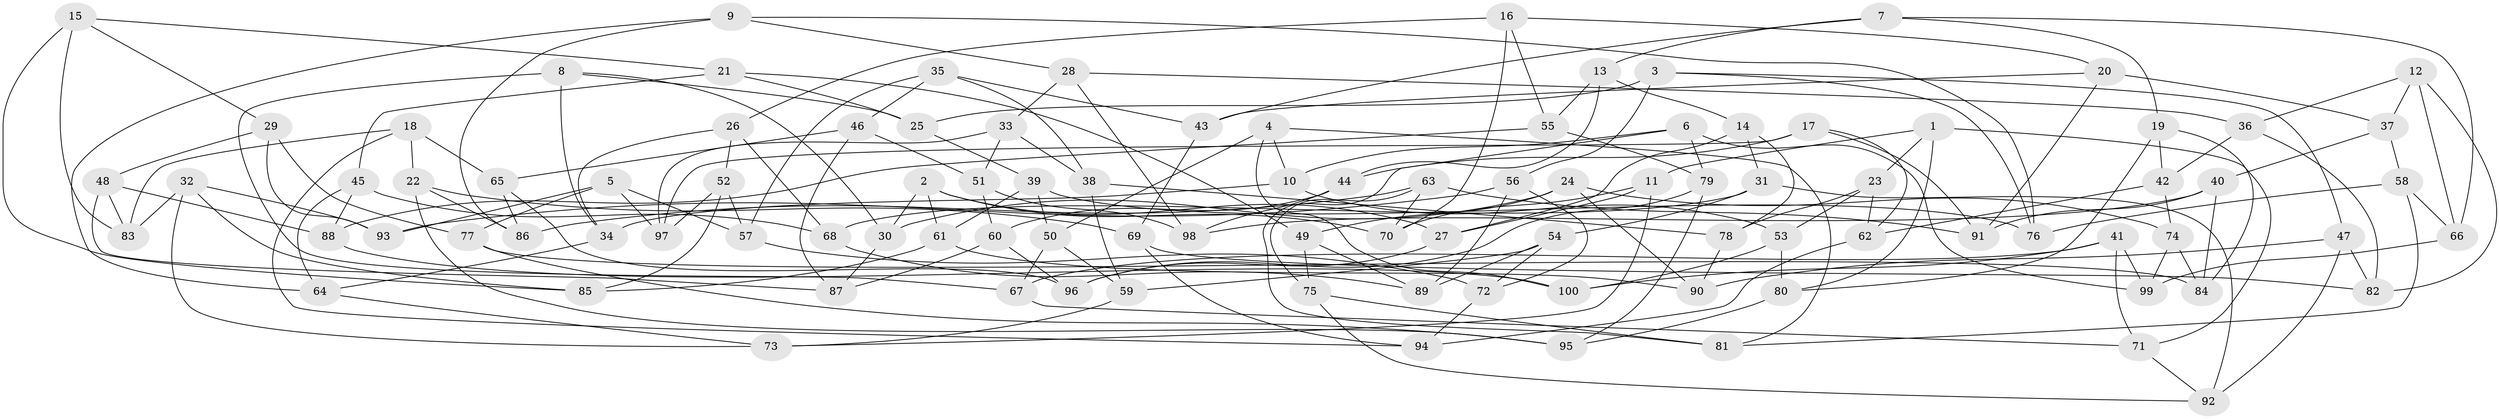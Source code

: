 // Generated by graph-tools (version 1.1) at 2025/39/02/21/25 10:39:01]
// undirected, 100 vertices, 200 edges
graph export_dot {
graph [start="1"]
  node [color=gray90,style=filled];
  1;
  2;
  3;
  4;
  5;
  6;
  7;
  8;
  9;
  10;
  11;
  12;
  13;
  14;
  15;
  16;
  17;
  18;
  19;
  20;
  21;
  22;
  23;
  24;
  25;
  26;
  27;
  28;
  29;
  30;
  31;
  32;
  33;
  34;
  35;
  36;
  37;
  38;
  39;
  40;
  41;
  42;
  43;
  44;
  45;
  46;
  47;
  48;
  49;
  50;
  51;
  52;
  53;
  54;
  55;
  56;
  57;
  58;
  59;
  60;
  61;
  62;
  63;
  64;
  65;
  66;
  67;
  68;
  69;
  70;
  71;
  72;
  73;
  74;
  75;
  76;
  77;
  78;
  79;
  80;
  81;
  82;
  83;
  84;
  85;
  86;
  87;
  88;
  89;
  90;
  91;
  92;
  93;
  94;
  95;
  96;
  97;
  98;
  99;
  100;
  1 -- 71;
  1 -- 23;
  1 -- 11;
  1 -- 80;
  2 -- 27;
  2 -- 70;
  2 -- 30;
  2 -- 61;
  3 -- 47;
  3 -- 25;
  3 -- 56;
  3 -- 76;
  4 -- 50;
  4 -- 100;
  4 -- 81;
  4 -- 10;
  5 -- 97;
  5 -- 57;
  5 -- 77;
  5 -- 93;
  6 -- 79;
  6 -- 81;
  6 -- 99;
  6 -- 10;
  7 -- 43;
  7 -- 19;
  7 -- 66;
  7 -- 13;
  8 -- 30;
  8 -- 67;
  8 -- 25;
  8 -- 34;
  9 -- 86;
  9 -- 28;
  9 -- 76;
  9 -- 64;
  10 -- 53;
  10 -- 34;
  11 -- 73;
  11 -- 27;
  11 -- 70;
  12 -- 37;
  12 -- 66;
  12 -- 82;
  12 -- 36;
  13 -- 44;
  13 -- 55;
  13 -- 14;
  14 -- 31;
  14 -- 27;
  14 -- 78;
  15 -- 29;
  15 -- 21;
  15 -- 85;
  15 -- 83;
  16 -- 20;
  16 -- 55;
  16 -- 26;
  16 -- 70;
  17 -- 97;
  17 -- 62;
  17 -- 44;
  17 -- 91;
  18 -- 22;
  18 -- 94;
  18 -- 83;
  18 -- 65;
  19 -- 42;
  19 -- 84;
  19 -- 80;
  20 -- 37;
  20 -- 91;
  20 -- 43;
  21 -- 25;
  21 -- 49;
  21 -- 45;
  22 -- 95;
  22 -- 69;
  22 -- 86;
  23 -- 78;
  23 -- 53;
  23 -- 62;
  24 -- 30;
  24 -- 49;
  24 -- 74;
  24 -- 90;
  25 -- 39;
  26 -- 68;
  26 -- 52;
  26 -- 34;
  27 -- 96;
  28 -- 36;
  28 -- 98;
  28 -- 33;
  29 -- 77;
  29 -- 93;
  29 -- 48;
  30 -- 87;
  31 -- 54;
  31 -- 92;
  31 -- 68;
  32 -- 83;
  32 -- 93;
  32 -- 73;
  32 -- 85;
  33 -- 38;
  33 -- 97;
  33 -- 51;
  34 -- 64;
  35 -- 38;
  35 -- 43;
  35 -- 46;
  35 -- 57;
  36 -- 42;
  36 -- 82;
  37 -- 58;
  37 -- 40;
  38 -- 59;
  38 -- 78;
  39 -- 76;
  39 -- 61;
  39 -- 50;
  40 -- 91;
  40 -- 98;
  40 -- 84;
  41 -- 100;
  41 -- 99;
  41 -- 67;
  41 -- 71;
  42 -- 74;
  42 -- 62;
  43 -- 69;
  44 -- 60;
  44 -- 98;
  45 -- 68;
  45 -- 88;
  45 -- 64;
  46 -- 65;
  46 -- 51;
  46 -- 87;
  47 -- 92;
  47 -- 82;
  47 -- 90;
  48 -- 88;
  48 -- 87;
  48 -- 83;
  49 -- 89;
  49 -- 75;
  50 -- 59;
  50 -- 67;
  51 -- 60;
  51 -- 98;
  52 -- 85;
  52 -- 97;
  52 -- 57;
  53 -- 80;
  53 -- 100;
  54 -- 59;
  54 -- 72;
  54 -- 89;
  55 -- 79;
  55 -- 88;
  56 -- 93;
  56 -- 72;
  56 -- 89;
  57 -- 72;
  58 -- 66;
  58 -- 81;
  58 -- 76;
  59 -- 73;
  60 -- 87;
  60 -- 96;
  61 -- 90;
  61 -- 85;
  62 -- 94;
  63 -- 91;
  63 -- 70;
  63 -- 75;
  63 -- 86;
  64 -- 73;
  65 -- 96;
  65 -- 86;
  66 -- 99;
  67 -- 71;
  68 -- 89;
  69 -- 82;
  69 -- 94;
  71 -- 92;
  72 -- 94;
  74 -- 84;
  74 -- 99;
  75 -- 92;
  75 -- 81;
  77 -- 84;
  77 -- 95;
  78 -- 90;
  79 -- 96;
  79 -- 95;
  80 -- 95;
  88 -- 100;
}
